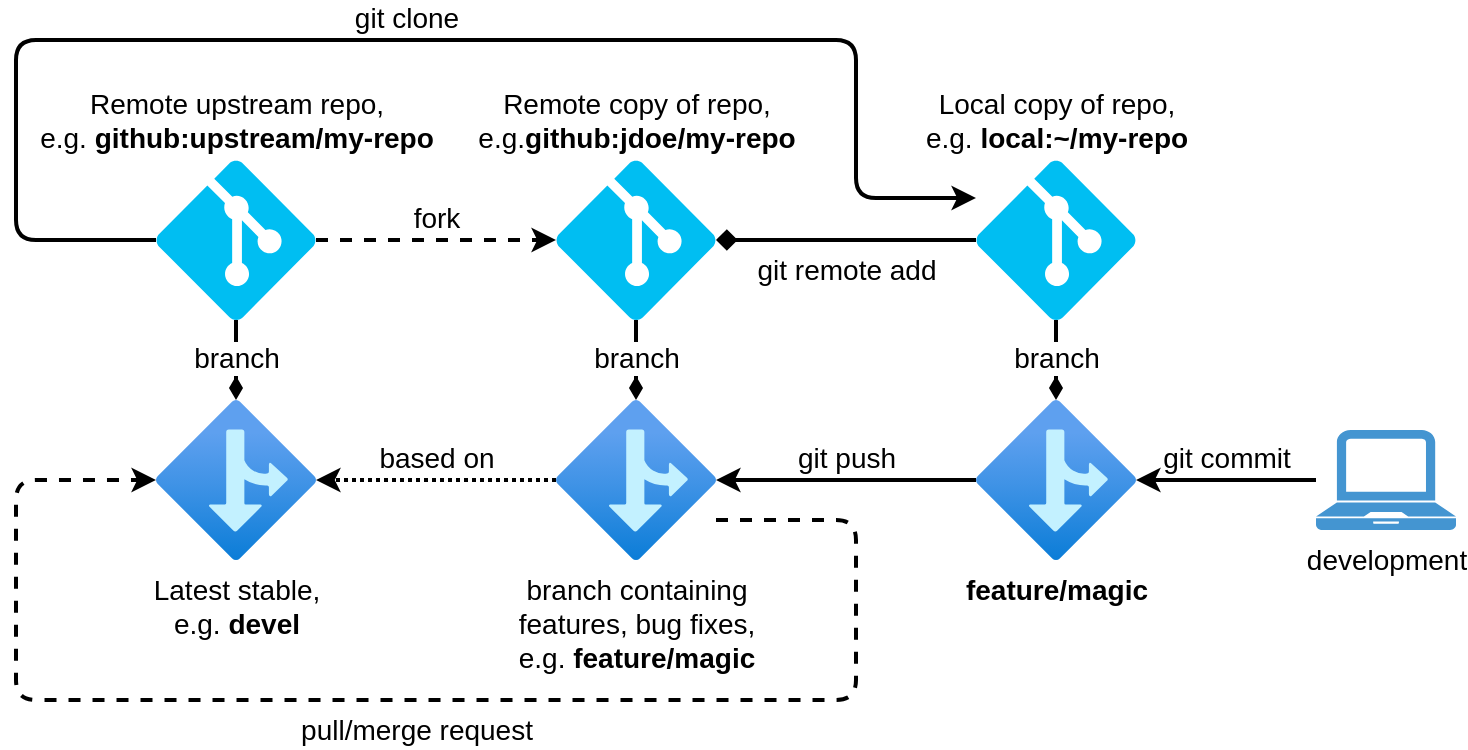 <mxfile version="21.8.2" type="device" pages="3">
  <diagram name="commit-pr-workflow" id="RIEir0YwCM2E6ZDXMTHm">
    <mxGraphModel dx="1434" dy="854" grid="1" gridSize="10" guides="1" tooltips="1" connect="1" arrows="1" fold="1" page="1" pageScale="1" pageWidth="1169" pageHeight="827" math="0" shadow="0">
      <root>
        <mxCell id="0" />
        <mxCell id="1" parent="0" />
        <mxCell id="OTzLgmM6ZMwSwqvLLWqu-3" value="fork" style="edgeStyle=orthogonalEdgeStyle;rounded=1;orthogonalLoop=1;jettySize=auto;html=1;strokeWidth=2;verticalAlign=bottom;fontSize=14;dashed=1;" edge="1" parent="1" source="OTzLgmM6ZMwSwqvLLWqu-1" target="OTzLgmM6ZMwSwqvLLWqu-2">
          <mxGeometry relative="1" as="geometry" />
        </mxCell>
        <mxCell id="OTzLgmM6ZMwSwqvLLWqu-7" value="branch" style="edgeStyle=orthogonalEdgeStyle;shape=connector;rounded=1;orthogonalLoop=1;jettySize=auto;html=1;labelBackgroundColor=default;strokeColor=default;strokeWidth=2;align=center;verticalAlign=bottom;fontFamily=Helvetica;fontSize=14;fontColor=default;endArrow=diamondThin;endFill=1;" edge="1" parent="1" source="OTzLgmM6ZMwSwqvLLWqu-1" target="OTzLgmM6ZMwSwqvLLWqu-4">
          <mxGeometry x="0.5" relative="1" as="geometry">
            <mxPoint as="offset" />
          </mxGeometry>
        </mxCell>
        <mxCell id="OTzLgmM6ZMwSwqvLLWqu-13" value="git clone" style="edgeStyle=orthogonalEdgeStyle;shape=connector;rounded=1;orthogonalLoop=1;jettySize=auto;html=1;labelBackgroundColor=default;strokeColor=default;strokeWidth=2;align=center;verticalAlign=bottom;fontFamily=Helvetica;fontSize=14;fontColor=default;endArrow=classic;" edge="1" parent="1" source="OTzLgmM6ZMwSwqvLLWqu-1" target="OTzLgmM6ZMwSwqvLLWqu-10">
          <mxGeometry relative="1" as="geometry">
            <Array as="points">
              <mxPoint x="140" y="200" />
              <mxPoint x="140" y="100" />
              <mxPoint x="560" y="100" />
              <mxPoint x="560" y="179" />
            </Array>
          </mxGeometry>
        </mxCell>
        <mxCell id="OTzLgmM6ZMwSwqvLLWqu-1" value="Remote upstream repo,&lt;br&gt;e.g. &lt;b&gt;github:upstream/my-repo&lt;/b&gt;" style="verticalLabelPosition=top;html=1;verticalAlign=bottom;align=center;strokeColor=none;fillColor=#00BEF2;shape=mxgraph.azure.git_repository;fontSize=14;labelPosition=center;" vertex="1" parent="1">
          <mxGeometry x="210" y="160" width="80" height="80" as="geometry" />
        </mxCell>
        <mxCell id="OTzLgmM6ZMwSwqvLLWqu-2" value="Remote copy&amp;nbsp;of repo,&lt;br&gt;e.g.&lt;b style=&quot;border-color: var(--border-color);&quot;&gt;github:&lt;/b&gt;&lt;b&gt;jdoe/my-repo&lt;/b&gt;" style="verticalLabelPosition=top;html=1;verticalAlign=bottom;align=center;strokeColor=none;fillColor=#00BEF2;shape=mxgraph.azure.git_repository;fontSize=14;labelPosition=center;" vertex="1" parent="1">
          <mxGeometry x="410" y="160" width="80" height="80" as="geometry" />
        </mxCell>
        <mxCell id="OTzLgmM6ZMwSwqvLLWqu-4" value="&lt;font style=&quot;font-size: 14px;&quot;&gt;Latest stable,&lt;br&gt;e.g. &lt;b&gt;devel&lt;/b&gt;&lt;br&gt;&lt;/font&gt;" style="image;aspect=fixed;html=1;points=[];align=center;fontSize=12;image=img/lib/azure2/general/Branch.svg;" vertex="1" parent="1">
          <mxGeometry x="210" y="280" width="80" height="80" as="geometry" />
        </mxCell>
        <mxCell id="OTzLgmM6ZMwSwqvLLWqu-9" value="based on" style="edgeStyle=orthogonalEdgeStyle;shape=connector;rounded=1;orthogonalLoop=1;jettySize=auto;html=1;labelBackgroundColor=default;strokeColor=default;strokeWidth=2;align=center;verticalAlign=bottom;fontFamily=Helvetica;fontSize=14;fontColor=default;endArrow=classic;dashed=1;endFill=1;startArrow=none;startFill=0;dashPattern=1 1;" edge="1" parent="1" source="OTzLgmM6ZMwSwqvLLWqu-5" target="OTzLgmM6ZMwSwqvLLWqu-4">
          <mxGeometry relative="1" as="geometry" />
        </mxCell>
        <mxCell id="OTzLgmM6ZMwSwqvLLWqu-20" value="pull/merge&amp;nbsp;request" style="edgeStyle=orthogonalEdgeStyle;shape=connector;rounded=1;orthogonalLoop=1;jettySize=auto;html=1;labelBackgroundColor=default;strokeColor=default;strokeWidth=2;align=center;verticalAlign=top;fontFamily=Helvetica;fontSize=14;fontColor=default;endArrow=classic;dashed=1;" edge="1" parent="1" source="OTzLgmM6ZMwSwqvLLWqu-5" target="OTzLgmM6ZMwSwqvLLWqu-4">
          <mxGeometry relative="1" as="geometry">
            <Array as="points">
              <mxPoint x="560" y="340" />
              <mxPoint x="560" y="430" />
              <mxPoint x="140" y="430" />
              <mxPoint x="140" y="320" />
            </Array>
          </mxGeometry>
        </mxCell>
        <mxCell id="OTzLgmM6ZMwSwqvLLWqu-5" value="&lt;span style=&quot;font-size: 14px;&quot;&gt;branch containing&lt;br&gt;features, bug fixes,&lt;br&gt;e.g. &lt;b&gt;feature/magic&lt;/b&gt;&lt;br&gt;&lt;/span&gt;" style="image;aspect=fixed;html=1;points=[];align=center;fontSize=12;image=img/lib/azure2/general/Branch.svg;" vertex="1" parent="1">
          <mxGeometry x="410" y="280" width="80" height="80" as="geometry" />
        </mxCell>
        <mxCell id="OTzLgmM6ZMwSwqvLLWqu-8" value="branch" style="edgeStyle=orthogonalEdgeStyle;shape=connector;rounded=1;orthogonalLoop=1;jettySize=auto;html=1;labelBackgroundColor=default;strokeColor=default;strokeWidth=2;align=center;verticalAlign=bottom;fontFamily=Helvetica;fontSize=14;fontColor=default;endArrow=diamondThin;endFill=1;" edge="1" parent="1" source="OTzLgmM6ZMwSwqvLLWqu-2" target="OTzLgmM6ZMwSwqvLLWqu-5">
          <mxGeometry x="0.5" relative="1" as="geometry">
            <mxPoint x="280" y="250" as="sourcePoint" />
            <mxPoint x="280" y="310" as="targetPoint" />
            <mxPoint as="offset" />
          </mxGeometry>
        </mxCell>
        <mxCell id="OTzLgmM6ZMwSwqvLLWqu-14" value="git remote add" style="edgeStyle=orthogonalEdgeStyle;shape=connector;rounded=1;orthogonalLoop=1;jettySize=auto;html=1;labelBackgroundColor=default;strokeColor=default;strokeWidth=2;align=center;verticalAlign=top;fontFamily=Helvetica;fontSize=14;fontColor=default;endArrow=diamond;endFill=1;" edge="1" parent="1" source="OTzLgmM6ZMwSwqvLLWqu-10" target="OTzLgmM6ZMwSwqvLLWqu-2">
          <mxGeometry relative="1" as="geometry" />
        </mxCell>
        <mxCell id="OTzLgmM6ZMwSwqvLLWqu-10" value="Local copy&amp;nbsp;of repo,&lt;br&gt;e.g. &lt;b&gt;local:~/my-repo&lt;/b&gt;" style="verticalLabelPosition=top;html=1;verticalAlign=bottom;align=center;strokeColor=none;fillColor=#00BEF2;shape=mxgraph.azure.git_repository;fontSize=14;labelPosition=center;" vertex="1" parent="1">
          <mxGeometry x="620" y="160" width="80" height="80" as="geometry" />
        </mxCell>
        <mxCell id="OTzLgmM6ZMwSwqvLLWqu-12" value="branch" style="edgeStyle=orthogonalEdgeStyle;shape=connector;rounded=1;orthogonalLoop=1;jettySize=auto;html=1;labelBackgroundColor=default;strokeColor=default;strokeWidth=2;align=center;verticalAlign=bottom;fontFamily=Helvetica;fontSize=14;fontColor=default;endArrow=diamondThin;endFill=1;" edge="1" parent="1" source="OTzLgmM6ZMwSwqvLLWqu-10" target="OTzLgmM6ZMwSwqvLLWqu-15">
          <mxGeometry x="0.5" relative="1" as="geometry">
            <mxPoint x="450" y="250" as="sourcePoint" />
            <mxPoint x="660" y="300" as="targetPoint" />
            <mxPoint as="offset" />
          </mxGeometry>
        </mxCell>
        <mxCell id="OTzLgmM6ZMwSwqvLLWqu-19" value="git push" style="edgeStyle=orthogonalEdgeStyle;shape=connector;rounded=1;orthogonalLoop=1;jettySize=auto;html=1;labelBackgroundColor=default;strokeColor=default;strokeWidth=2;align=center;verticalAlign=bottom;fontFamily=Helvetica;fontSize=14;fontColor=default;endArrow=classic;" edge="1" parent="1" source="OTzLgmM6ZMwSwqvLLWqu-15" target="OTzLgmM6ZMwSwqvLLWqu-5">
          <mxGeometry relative="1" as="geometry" />
        </mxCell>
        <mxCell id="OTzLgmM6ZMwSwqvLLWqu-15" value="&lt;span style=&quot;font-size: 14px;&quot;&gt;&lt;b&gt;feature/magic&lt;/b&gt;&lt;br&gt;&lt;/span&gt;" style="image;aspect=fixed;html=1;points=[];align=center;fontSize=12;image=img/lib/azure2/general/Branch.svg;" vertex="1" parent="1">
          <mxGeometry x="620" y="280" width="80" height="80" as="geometry" />
        </mxCell>
        <mxCell id="OTzLgmM6ZMwSwqvLLWqu-18" value="git commit" style="edgeStyle=orthogonalEdgeStyle;shape=connector;rounded=1;orthogonalLoop=1;jettySize=auto;html=1;labelBackgroundColor=default;strokeColor=default;strokeWidth=2;align=center;verticalAlign=bottom;fontFamily=Helvetica;fontSize=14;fontColor=default;endArrow=classic;" edge="1" parent="1" source="OTzLgmM6ZMwSwqvLLWqu-16" target="OTzLgmM6ZMwSwqvLLWqu-15">
          <mxGeometry relative="1" as="geometry" />
        </mxCell>
        <mxCell id="OTzLgmM6ZMwSwqvLLWqu-16" value="development" style="pointerEvents=1;shadow=0;dashed=0;html=1;strokeColor=none;fillColor=#4495D1;labelPosition=center;verticalLabelPosition=bottom;verticalAlign=top;align=center;outlineConnect=0;shape=mxgraph.veeam.laptop;fontFamily=Helvetica;fontSize=14;fontColor=default;" vertex="1" parent="1">
          <mxGeometry x="790" y="295" width="70" height="50" as="geometry" />
        </mxCell>
      </root>
    </mxGraphModel>
  </diagram>
  <diagram id="5y6E1uFZ4GyezLJxUJSu" name="resolve-merge-conflicts">
    <mxGraphModel dx="1434" dy="854" grid="1" gridSize="10" guides="1" tooltips="1" connect="1" arrows="1" fold="1" page="1" pageScale="1" pageWidth="1169" pageHeight="827" math="0" shadow="0">
      <root>
        <mxCell id="0" />
        <mxCell id="1" parent="0" />
        <mxCell id="O7pPYuAVBgybFvVrZx3b-2" value="branch" style="edgeStyle=orthogonalEdgeStyle;shape=connector;rounded=1;orthogonalLoop=1;jettySize=auto;html=1;labelBackgroundColor=default;strokeColor=default;strokeWidth=2;align=center;verticalAlign=bottom;fontFamily=Helvetica;fontSize=14;fontColor=default;endArrow=diamondThin;endFill=1;" edge="1" parent="1" source="O7pPYuAVBgybFvVrZx3b-4" target="O7pPYuAVBgybFvVrZx3b-6">
          <mxGeometry x="0.5" relative="1" as="geometry">
            <mxPoint as="offset" />
          </mxGeometry>
        </mxCell>
        <mxCell id="O7pPYuAVBgybFvVrZx3b-4" value="&lt;b&gt;github:upstream/my-repo&lt;/b&gt;" style="verticalLabelPosition=top;html=1;verticalAlign=bottom;align=center;strokeColor=none;fillColor=#00BEF2;shape=mxgraph.azure.git_repository;fontSize=14;labelPosition=center;" vertex="1" parent="1">
          <mxGeometry x="340" y="160" width="80" height="80" as="geometry" />
        </mxCell>
        <mxCell id="O7pPYuAVBgybFvVrZx3b-5" value="&lt;b style=&quot;border-color: var(--border-color);&quot;&gt;github:&lt;/b&gt;&lt;b&gt;jdoe/my-repo&lt;/b&gt;" style="verticalLabelPosition=top;html=1;verticalAlign=bottom;align=center;strokeColor=none;fillColor=#00BEF2;shape=mxgraph.azure.git_repository;fontSize=14;labelPosition=center;" vertex="1" parent="1">
          <mxGeometry x="520" y="160" width="80" height="80" as="geometry" />
        </mxCell>
        <mxCell id="O7pPYuAVBgybFvVrZx3b-6" value="&lt;font style=&quot;font-size: 14px;&quot;&gt;&lt;b&gt;devel&lt;/b&gt;&lt;br&gt;&lt;/font&gt;" style="image;aspect=fixed;html=1;points=[];align=center;fontSize=12;image=img/lib/azure2/general/Branch.svg;" vertex="1" parent="1">
          <mxGeometry x="340" y="280" width="80" height="80" as="geometry" />
        </mxCell>
        <mxCell id="O7pPYuAVBgybFvVrZx3b-8" value="PR rejected" style="edgeStyle=orthogonalEdgeStyle;shape=connector;rounded=1;orthogonalLoop=1;jettySize=auto;html=1;labelBackgroundColor=default;strokeColor=#FF0000;strokeWidth=2;align=center;verticalAlign=bottom;fontFamily=Helvetica;fontSize=14;fontColor=#FF0000;endArrow=cross;dashed=1;endFill=0;" edge="1" parent="1" source="O7pPYuAVBgybFvVrZx3b-9" target="O7pPYuAVBgybFvVrZx3b-6">
          <mxGeometry relative="1" as="geometry" />
        </mxCell>
        <mxCell id="O7pPYuAVBgybFvVrZx3b-9" value="&lt;span style=&quot;font-size: 14px;&quot;&gt;&lt;b&gt;feature/magic&lt;/b&gt;&lt;br&gt;&lt;/span&gt;" style="image;aspect=fixed;html=1;points=[];align=center;fontSize=12;image=img/lib/azure2/general/Branch.svg;" vertex="1" parent="1">
          <mxGeometry x="520" y="280" width="80" height="80" as="geometry" />
        </mxCell>
        <mxCell id="O7pPYuAVBgybFvVrZx3b-10" value="branch" style="edgeStyle=orthogonalEdgeStyle;shape=connector;rounded=1;orthogonalLoop=1;jettySize=auto;html=1;labelBackgroundColor=default;strokeColor=default;strokeWidth=2;align=center;verticalAlign=bottom;fontFamily=Helvetica;fontSize=14;fontColor=default;endArrow=diamondThin;endFill=1;" edge="1" parent="1" source="O7pPYuAVBgybFvVrZx3b-5" target="O7pPYuAVBgybFvVrZx3b-9">
          <mxGeometry x="0.5" relative="1" as="geometry">
            <mxPoint x="390" y="250" as="sourcePoint" />
            <mxPoint x="390" y="310" as="targetPoint" />
            <mxPoint as="offset" />
          </mxGeometry>
        </mxCell>
        <mxCell id="O7pPYuAVBgybFvVrZx3b-12" value="&lt;b&gt;local:~/my-repo&lt;/b&gt;" style="verticalLabelPosition=top;html=1;verticalAlign=bottom;align=center;strokeColor=none;fillColor=#00BEF2;shape=mxgraph.azure.git_repository;fontSize=14;labelPosition=center;" vertex="1" parent="1">
          <mxGeometry x="700" y="160" width="80" height="80" as="geometry" />
        </mxCell>
        <mxCell id="O7pPYuAVBgybFvVrZx3b-13" value="branch" style="edgeStyle=orthogonalEdgeStyle;shape=connector;rounded=1;orthogonalLoop=1;jettySize=auto;html=1;labelBackgroundColor=default;strokeColor=default;strokeWidth=2;align=center;verticalAlign=bottom;fontFamily=Helvetica;fontSize=14;fontColor=default;endArrow=diamondThin;endFill=1;" edge="1" parent="1" source="O7pPYuAVBgybFvVrZx3b-12" target="O7pPYuAVBgybFvVrZx3b-15">
          <mxGeometry x="0.5" relative="1" as="geometry">
            <mxPoint x="530" y="250" as="sourcePoint" />
            <mxPoint x="740" y="300" as="targetPoint" />
            <mxPoint as="offset" />
          </mxGeometry>
        </mxCell>
        <mxCell id="O7pPYuAVBgybFvVrZx3b-14" value="git push" style="edgeStyle=orthogonalEdgeStyle;shape=connector;rounded=1;orthogonalLoop=1;jettySize=auto;html=1;labelBackgroundColor=default;strokeColor=default;strokeWidth=2;align=center;verticalAlign=bottom;fontFamily=Helvetica;fontSize=14;fontColor=default;endArrow=classic;" edge="1" parent="1" source="O7pPYuAVBgybFvVrZx3b-15" target="O7pPYuAVBgybFvVrZx3b-9">
          <mxGeometry relative="1" as="geometry" />
        </mxCell>
        <mxCell id="O7pPYuAVBgybFvVrZx3b-24" value="git merge&lt;br&gt;upstream/devel" style="edgeStyle=orthogonalEdgeStyle;shape=connector;rounded=1;orthogonalLoop=1;jettySize=auto;html=1;labelBackgroundColor=default;strokeColor=default;strokeWidth=2;align=center;verticalAlign=bottom;fontFamily=Helvetica;fontSize=14;fontColor=default;endArrow=classic;" edge="1" parent="1" source="O7pPYuAVBgybFvVrZx3b-15" target="O7pPYuAVBgybFvVrZx3b-17">
          <mxGeometry x="0.26" relative="1" as="geometry">
            <Array as="points">
              <mxPoint x="660" y="340" />
              <mxPoint x="660" y="460" />
            </Array>
            <mxPoint as="offset" />
          </mxGeometry>
        </mxCell>
        <mxCell id="O7pPYuAVBgybFvVrZx3b-15" value="&lt;span style=&quot;font-size: 14px;&quot;&gt;&lt;b&gt;feature/magic&lt;/b&gt;&lt;br&gt;&lt;/span&gt;" style="image;aspect=fixed;html=1;points=[];align=center;fontSize=12;image=img/lib/azure2/general/Branch.svg;" vertex="1" parent="1">
          <mxGeometry x="700" y="280" width="80" height="80" as="geometry" />
        </mxCell>
        <mxCell id="O7pPYuAVBgybFvVrZx3b-16" value="git commit" style="edgeStyle=orthogonalEdgeStyle;shape=connector;rounded=1;orthogonalLoop=1;jettySize=auto;html=1;labelBackgroundColor=default;strokeColor=default;strokeWidth=2;align=center;verticalAlign=bottom;fontFamily=Helvetica;fontSize=14;fontColor=default;endArrow=classic;" edge="1" parent="1" source="O7pPYuAVBgybFvVrZx3b-17" target="O7pPYuAVBgybFvVrZx3b-15">
          <mxGeometry x="-0.196" relative="1" as="geometry">
            <Array as="points">
              <mxPoint x="820" y="465" />
              <mxPoint x="820" y="320" />
            </Array>
            <mxPoint as="offset" />
          </mxGeometry>
        </mxCell>
        <mxCell id="O7pPYuAVBgybFvVrZx3b-25" value="compares to" style="edgeStyle=orthogonalEdgeStyle;shape=connector;rounded=1;orthogonalLoop=1;jettySize=auto;html=1;labelBackgroundColor=default;strokeColor=default;strokeWidth=2;align=center;verticalAlign=bottom;fontFamily=Helvetica;fontSize=14;fontColor=default;endArrow=classic;dashed=1;dashPattern=1 1;" edge="1" parent="1" source="O7pPYuAVBgybFvVrZx3b-17" target="O7pPYuAVBgybFvVrZx3b-6">
          <mxGeometry x="-0.114" relative="1" as="geometry">
            <Array as="points">
              <mxPoint x="460" y="480" />
              <mxPoint x="460" y="340" />
            </Array>
            <mxPoint as="offset" />
          </mxGeometry>
        </mxCell>
        <mxCell id="O7pPYuAVBgybFvVrZx3b-17" value="resolve conflicts" style="pointerEvents=1;shadow=0;dashed=0;html=1;strokeColor=none;fillColor=#4495D1;labelPosition=center;verticalLabelPosition=bottom;verticalAlign=top;align=center;outlineConnect=0;shape=mxgraph.veeam.laptop;fontFamily=Helvetica;fontSize=14;fontColor=default;" vertex="1" parent="1">
          <mxGeometry x="710" y="440" width="70" height="50" as="geometry" />
        </mxCell>
        <mxCell id="O7pPYuAVBgybFvVrZx3b-18" value="&lt;b style=&quot;border-color: var(--border-color);&quot;&gt;github:&lt;/b&gt;&lt;b&gt;dvader/my-repo&lt;/b&gt;" style="verticalLabelPosition=top;html=1;verticalAlign=bottom;align=center;strokeColor=none;fillColor=#00BEF2;shape=mxgraph.azure.git_repository;fontSize=14;labelPosition=center;" vertex="1" parent="1">
          <mxGeometry x="160" y="160" width="80" height="80" as="geometry" />
        </mxCell>
        <mxCell id="O7pPYuAVBgybFvVrZx3b-19" value="&lt;span style=&quot;font-size: 14px;&quot;&gt;&lt;b&gt;fix/empire&lt;/b&gt;&lt;br&gt;&lt;/span&gt;" style="image;aspect=fixed;html=1;points=[];align=center;fontSize=12;image=img/lib/azure2/general/Branch.svg;" vertex="1" parent="1">
          <mxGeometry x="160" y="280" width="80" height="80" as="geometry" />
        </mxCell>
        <mxCell id="O7pPYuAVBgybFvVrZx3b-20" value="branch" style="edgeStyle=orthogonalEdgeStyle;shape=connector;rounded=1;orthogonalLoop=1;jettySize=auto;html=1;labelBackgroundColor=default;strokeColor=default;strokeWidth=2;align=center;verticalAlign=bottom;fontFamily=Helvetica;fontSize=14;fontColor=default;endArrow=diamondThin;endFill=1;" edge="1" parent="1" source="O7pPYuAVBgybFvVrZx3b-18" target="O7pPYuAVBgybFvVrZx3b-19">
          <mxGeometry x="0.5" relative="1" as="geometry">
            <mxPoint x="30" y="250" as="sourcePoint" />
            <mxPoint x="30" y="310" as="targetPoint" />
            <mxPoint as="offset" />
          </mxGeometry>
        </mxCell>
        <mxCell id="O7pPYuAVBgybFvVrZx3b-21" value="PR merged" style="edgeStyle=orthogonalEdgeStyle;shape=connector;rounded=1;orthogonalLoop=1;jettySize=auto;html=1;labelBackgroundColor=default;strokeColor=default;strokeWidth=2;align=center;verticalAlign=bottom;fontFamily=Helvetica;fontSize=14;fontColor=default;endArrow=classic;dashed=1;" edge="1" parent="1" source="O7pPYuAVBgybFvVrZx3b-19" target="O7pPYuAVBgybFvVrZx3b-6">
          <mxGeometry relative="1" as="geometry">
            <mxPoint x="554" y="346" as="sourcePoint" />
            <mxPoint x="426" y="346" as="targetPoint" />
          </mxGeometry>
        </mxCell>
      </root>
    </mxGraphModel>
  </diagram>
  <diagram id="hJpQ2LGO7IEmaJTJ6q8l" name="tools">
    <mxGraphModel dx="1434" dy="854" grid="1" gridSize="10" guides="1" tooltips="1" connect="1" arrows="1" fold="1" page="1" pageScale="1" pageWidth="1169" pageHeight="827" math="0" shadow="0">
      <root>
        <mxCell id="0" />
        <mxCell id="1" parent="0" />
        <mxCell id="YTrLdcd_DZCXArlXSMA_-1" value="fork" style="edgeStyle=orthogonalEdgeStyle;rounded=1;orthogonalLoop=1;jettySize=auto;html=1;strokeWidth=2;verticalAlign=bottom;fontSize=14;dashed=1;" edge="1" parent="1" source="YTrLdcd_DZCXArlXSMA_-4" target="YTrLdcd_DZCXArlXSMA_-5">
          <mxGeometry relative="1" as="geometry" />
        </mxCell>
        <mxCell id="YTrLdcd_DZCXArlXSMA_-2" value="branch" style="edgeStyle=orthogonalEdgeStyle;shape=connector;rounded=1;orthogonalLoop=1;jettySize=auto;html=1;labelBackgroundColor=default;strokeColor=default;strokeWidth=2;align=center;verticalAlign=bottom;fontFamily=Helvetica;fontSize=14;fontColor=default;endArrow=diamondThin;endFill=1;" edge="1" parent="1" source="YTrLdcd_DZCXArlXSMA_-4" target="YTrLdcd_DZCXArlXSMA_-6">
          <mxGeometry x="0.5" relative="1" as="geometry">
            <mxPoint as="offset" />
          </mxGeometry>
        </mxCell>
        <mxCell id="YTrLdcd_DZCXArlXSMA_-4" value="&lt;b&gt;github:upstream/my-repo&lt;/b&gt;" style="verticalLabelPosition=top;html=1;verticalAlign=bottom;align=center;strokeColor=none;fillColor=#00BEF2;shape=mxgraph.azure.git_repository;fontSize=14;labelPosition=center;" vertex="1" parent="1">
          <mxGeometry x="210" y="160" width="80" height="80" as="geometry" />
        </mxCell>
        <mxCell id="YTrLdcd_DZCXArlXSMA_-5" value="&lt;b style=&quot;border-color: var(--border-color);&quot;&gt;github:&lt;/b&gt;&lt;b&gt;jdoe/my-repo&lt;/b&gt;" style="verticalLabelPosition=top;html=1;verticalAlign=bottom;align=center;strokeColor=none;fillColor=#00BEF2;shape=mxgraph.azure.git_repository;fontSize=14;labelPosition=center;" vertex="1" parent="1">
          <mxGeometry x="410" y="160" width="80" height="80" as="geometry" />
        </mxCell>
        <mxCell id="YTrLdcd_DZCXArlXSMA_-6" value="&lt;font style=&quot;font-size: 14px;&quot;&gt;&lt;b&gt;devel&lt;/b&gt;&lt;br&gt;&lt;/font&gt;" style="image;aspect=fixed;html=1;points=[];align=center;fontSize=12;image=img/lib/azure2/general/Branch.svg;" vertex="1" parent="1">
          <mxGeometry x="210" y="280" width="80" height="80" as="geometry" />
        </mxCell>
        <mxCell id="YTrLdcd_DZCXArlXSMA_-8" value="PR" style="edgeStyle=orthogonalEdgeStyle;shape=connector;rounded=1;orthogonalLoop=1;jettySize=auto;html=1;labelBackgroundColor=default;strokeColor=default;strokeWidth=2;align=center;verticalAlign=bottom;fontFamily=Helvetica;fontSize=14;fontColor=default;endArrow=classic;dashed=1;" edge="1" parent="1" source="YTrLdcd_DZCXArlXSMA_-9" target="YTrLdcd_DZCXArlXSMA_-6">
          <mxGeometry relative="1" as="geometry" />
        </mxCell>
        <mxCell id="YTrLdcd_DZCXArlXSMA_-9" value="&lt;span style=&quot;font-size: 14px;&quot;&gt;&lt;b&gt;feature/magic&lt;/b&gt;&lt;br&gt;&lt;/span&gt;" style="image;aspect=fixed;html=1;points=[];align=center;fontSize=12;image=img/lib/azure2/general/Branch.svg;" vertex="1" parent="1">
          <mxGeometry x="410" y="280" width="80" height="80" as="geometry" />
        </mxCell>
        <mxCell id="YTrLdcd_DZCXArlXSMA_-10" value="branch" style="edgeStyle=orthogonalEdgeStyle;shape=connector;rounded=1;orthogonalLoop=1;jettySize=auto;html=1;labelBackgroundColor=default;strokeColor=default;strokeWidth=2;align=center;verticalAlign=bottom;fontFamily=Helvetica;fontSize=14;fontColor=default;endArrow=diamondThin;endFill=1;" edge="1" parent="1" source="YTrLdcd_DZCXArlXSMA_-5" target="YTrLdcd_DZCXArlXSMA_-9">
          <mxGeometry x="0.5" relative="1" as="geometry">
            <mxPoint x="280" y="250" as="sourcePoint" />
            <mxPoint x="280" y="310" as="targetPoint" />
            <mxPoint as="offset" />
          </mxGeometry>
        </mxCell>
        <mxCell id="YTrLdcd_DZCXArlXSMA_-12" value="&lt;b&gt;local:~/my-repo&lt;/b&gt;" style="verticalLabelPosition=top;html=1;verticalAlign=bottom;align=center;strokeColor=none;fillColor=#00BEF2;shape=mxgraph.azure.git_repository;fontSize=14;labelPosition=center;" vertex="1" parent="1">
          <mxGeometry x="610" y="160" width="80" height="80" as="geometry" />
        </mxCell>
        <mxCell id="YTrLdcd_DZCXArlXSMA_-13" value="branch" style="edgeStyle=orthogonalEdgeStyle;shape=connector;rounded=1;orthogonalLoop=1;jettySize=auto;html=1;labelBackgroundColor=default;strokeColor=default;strokeWidth=2;align=center;verticalAlign=bottom;fontFamily=Helvetica;fontSize=14;fontColor=default;endArrow=diamondThin;endFill=1;" edge="1" parent="1" source="YTrLdcd_DZCXArlXSMA_-12" target="YTrLdcd_DZCXArlXSMA_-15">
          <mxGeometry x="0.5" relative="1" as="geometry">
            <mxPoint x="440" y="250" as="sourcePoint" />
            <mxPoint x="650" y="300" as="targetPoint" />
            <mxPoint as="offset" />
          </mxGeometry>
        </mxCell>
        <mxCell id="YTrLdcd_DZCXArlXSMA_-14" value="git push" style="edgeStyle=orthogonalEdgeStyle;shape=connector;rounded=1;orthogonalLoop=1;jettySize=auto;html=1;labelBackgroundColor=default;strokeColor=default;strokeWidth=2;align=center;verticalAlign=bottom;fontFamily=Helvetica;fontSize=14;fontColor=default;endArrow=classic;" edge="1" parent="1" source="YTrLdcd_DZCXArlXSMA_-15" target="YTrLdcd_DZCXArlXSMA_-9">
          <mxGeometry relative="1" as="geometry" />
        </mxCell>
        <mxCell id="YTrLdcd_DZCXArlXSMA_-15" value="&lt;span style=&quot;font-size: 14px;&quot;&gt;&lt;b&gt;feature/magic&lt;/b&gt;&lt;br&gt;&lt;/span&gt;" style="image;aspect=fixed;html=1;points=[];align=center;fontSize=12;image=img/lib/azure2/general/Branch.svg;" vertex="1" parent="1">
          <mxGeometry x="610" y="280" width="80" height="80" as="geometry" />
        </mxCell>
        <mxCell id="YTrLdcd_DZCXArlXSMA_-16" value="git commit" style="edgeStyle=orthogonalEdgeStyle;shape=connector;rounded=1;orthogonalLoop=1;jettySize=auto;html=1;labelBackgroundColor=default;strokeColor=default;strokeWidth=2;align=center;verticalAlign=bottom;fontFamily=Helvetica;fontSize=14;fontColor=default;endArrow=classic;" edge="1" parent="1" source="YTrLdcd_DZCXArlXSMA_-17" target="YTrLdcd_DZCXArlXSMA_-15">
          <mxGeometry relative="1" as="geometry" />
        </mxCell>
        <mxCell id="YTrLdcd_DZCXArlXSMA_-17" value="development" style="pointerEvents=1;shadow=0;dashed=0;html=1;strokeColor=none;fillColor=#4495D1;labelPosition=center;verticalLabelPosition=bottom;verticalAlign=top;align=center;outlineConnect=0;shape=mxgraph.veeam.laptop;fontFamily=Helvetica;fontSize=14;fontColor=default;" vertex="1" parent="1">
          <mxGeometry x="780" y="295" width="70" height="50" as="geometry" />
        </mxCell>
        <mxCell id="B3iyboj7KR7BWYuc4lUW-2" style="edgeStyle=orthogonalEdgeStyle;shape=connector;orthogonalLoop=1;jettySize=auto;html=1;labelBackgroundColor=default;strokeColor=#7487B3;strokeWidth=2;align=center;verticalAlign=bottom;fontFamily=Helvetica;fontSize=14;fontColor=default;endArrow=classic;curved=1;dashed=1;dashPattern=1 1;" edge="1" parent="1" source="B3iyboj7KR7BWYuc4lUW-1" target="2gMLM6Ryvry-dgWh40Fb-8">
          <mxGeometry relative="1" as="geometry">
            <mxPoint x="720" y="330" as="targetPoint" />
          </mxGeometry>
        </mxCell>
        <mxCell id="2gMLM6Ryvry-dgWh40Fb-33" value="uses" style="edgeStyle=orthogonalEdgeStyle;shape=connector;rounded=1;orthogonalLoop=1;jettySize=auto;html=1;labelBackgroundColor=default;strokeColor=#685073;strokeWidth=2;align=center;verticalAlign=bottom;fontFamily=Helvetica;fontSize=14;fontColor=#685073;endArrow=classic;dashed=1;dashPattern=1 1;" edge="1" parent="1" source="B3iyboj7KR7BWYuc4lUW-1" target="2gMLM6Ryvry-dgWh40Fb-27">
          <mxGeometry relative="1" as="geometry" />
        </mxCell>
        <mxCell id="B3iyboj7KR7BWYuc4lUW-1" value="pre-commit" style="shape=image;verticalLabelPosition=bottom;labelBackgroundColor=default;verticalAlign=top;aspect=fixed;imageAspect=0;image=https://pre-commit.com/logo.svg;" vertex="1" parent="1">
          <mxGeometry x="705" y="390" width="60" height="60" as="geometry" />
        </mxCell>
        <mxCell id="2gMLM6Ryvry-dgWh40Fb-2" value="Static analysis tools" style="swimlane;startSize=0;fontFamily=Helvetica;fontSize=14;fontColor=default;collapsible=0;dashed=1;strokeWidth=2;labelPosition=center;verticalLabelPosition=middle;align=center;verticalAlign=top;" vertex="1" parent="1">
          <mxGeometry x="400" y="440" width="180" height="120" as="geometry" />
        </mxCell>
        <mxCell id="2gMLM6Ryvry-dgWh40Fb-1" value="Codacy" style="shape=image;verticalLabelPosition=bottom;labelBackgroundColor=default;verticalAlign=top;aspect=fixed;imageAspect=0;image=https://gdm-catalog-fmapi-prod.imgix.net/ProductLogo/d481788d-6493-40d4-949f-b574ad46ea8d.png;" vertex="1" parent="2gMLM6Ryvry-dgWh40Fb-2">
          <mxGeometry x="20" y="30" width="60" height="60" as="geometry" />
        </mxCell>
        <mxCell id="2gMLM6Ryvry-dgWh40Fb-17" value="Sonarcloud" style="shape=image;verticalLabelPosition=bottom;labelBackgroundColor=default;verticalAlign=top;aspect=fixed;imageAspect=0;image=https://cdn.worldvectorlogo.com/logos/sonarcloud-1.svg;" vertex="1" parent="2gMLM6Ryvry-dgWh40Fb-2">
          <mxGeometry x="100" y="31.53" width="60" height="56.95" as="geometry" />
        </mxCell>
        <mxCell id="2gMLM6Ryvry-dgWh40Fb-35" style="edgeStyle=orthogonalEdgeStyle;shape=connector;rounded=1;orthogonalLoop=1;jettySize=auto;html=1;dashed=1;dashPattern=1 1;labelBackgroundColor=default;strokeColor=#685073;strokeWidth=2;align=center;verticalAlign=bottom;fontFamily=Helvetica;fontSize=14;fontColor=#685073;endArrow=classic;" edge="1" parent="1" source="2gMLM6Ryvry-dgWh40Fb-4" target="2gMLM6Ryvry-dgWh40Fb-27">
          <mxGeometry relative="1" as="geometry">
            <Array as="points">
              <mxPoint x="270" y="610" />
              <mxPoint x="800" y="610" />
              <mxPoint x="800" y="470" />
            </Array>
          </mxGeometry>
        </mxCell>
        <mxCell id="2gMLM6Ryvry-dgWh40Fb-37" style="edgeStyle=orthogonalEdgeStyle;shape=connector;rounded=1;orthogonalLoop=1;jettySize=auto;html=1;dashed=1;dashPattern=1 1;labelBackgroundColor=default;strokeColor=#685073;strokeWidth=2;align=center;verticalAlign=bottom;fontFamily=Helvetica;fontSize=14;fontColor=#685073;endArrow=classic;" edge="1" parent="1" source="2gMLM6Ryvry-dgWh40Fb-4" target="2gMLM6Ryvry-dgWh40Fb-31">
          <mxGeometry relative="1" as="geometry">
            <Array as="points">
              <mxPoint x="270" y="610" />
              <mxPoint x="800" y="610" />
              <mxPoint x="800" y="570" />
            </Array>
          </mxGeometry>
        </mxCell>
        <mxCell id="2gMLM6Ryvry-dgWh40Fb-4" value="CI/CD tools" style="swimlane;startSize=0;fontFamily=Helvetica;fontSize=14;fontColor=default;collapsible=0;dashed=1;strokeWidth=2;labelPosition=center;verticalLabelPosition=middle;align=center;verticalAlign=top;" vertex="1" parent="1">
          <mxGeometry x="180" y="440" width="180" height="120" as="geometry" />
        </mxCell>
        <mxCell id="2gMLM6Ryvry-dgWh40Fb-18" value="Jenkins" style="shape=image;verticalLabelPosition=bottom;labelBackgroundColor=default;verticalAlign=top;imageAspect=0;image=https://upload.wikimedia.org/wikipedia/commons/thumb/e/e9/Jenkins_logo.svg/1483px-Jenkins_logo.svg.png;aspect=fixed;" vertex="1" parent="2gMLM6Ryvry-dgWh40Fb-4">
          <mxGeometry x="20" y="28.48" width="43.45" height="60" as="geometry" />
        </mxCell>
        <mxCell id="2gMLM6Ryvry-dgWh40Fb-21" value="" style="shape=image;verticalLabelPosition=bottom;labelBackgroundColor=default;verticalAlign=top;aspect=fixed;imageAspect=0;image=https://cdn.freebiesupply.com/logos/thumbs/2x/travis-ci-logo.png;clipPath=inset(0% 15.33% 0% 19%);" vertex="1" parent="2gMLM6Ryvry-dgWh40Fb-4">
          <mxGeometry x="90" y="28.48" width="70.05" height="80" as="geometry" />
        </mxCell>
        <mxCell id="2gMLM6Ryvry-dgWh40Fb-8" value="" style="rounded=0;whiteSpace=wrap;html=1;fontFamily=Helvetica;fontSize=14;fontColor=default;fillColor=none;strokeColor=none;" vertex="1" parent="1">
          <mxGeometry x="720" y="320" width="30" height="20" as="geometry" />
        </mxCell>
        <mxCell id="2gMLM6Ryvry-dgWh40Fb-9" value="" style="rounded=0;whiteSpace=wrap;html=1;fontFamily=Helvetica;fontSize=14;fontColor=default;fillColor=none;strokeColor=none;" vertex="1" parent="1">
          <mxGeometry x="540" y="320" width="30" height="20" as="geometry" />
        </mxCell>
        <mxCell id="2gMLM6Ryvry-dgWh40Fb-10" value="" style="rounded=0;whiteSpace=wrap;html=1;fontFamily=Helvetica;fontSize=14;fontColor=default;fillColor=none;strokeColor=none;" vertex="1" parent="1">
          <mxGeometry x="340" y="320" width="30" height="20" as="geometry" />
        </mxCell>
        <mxCell id="2gMLM6Ryvry-dgWh40Fb-11" style="edgeStyle=orthogonalEdgeStyle;shape=connector;orthogonalLoop=1;jettySize=auto;html=1;labelBackgroundColor=default;strokeColor=#7487B3;strokeWidth=2;align=center;verticalAlign=bottom;fontFamily=Helvetica;fontSize=14;fontColor=default;endArrow=classic;curved=1;dashed=1;dashPattern=1 1;" edge="1" parent="1" source="2gMLM6Ryvry-dgWh40Fb-2" target="2gMLM6Ryvry-dgWh40Fb-9">
          <mxGeometry relative="1" as="geometry">
            <mxPoint x="745" y="350" as="targetPoint" />
            <mxPoint x="760" y="410" as="sourcePoint" />
            <Array as="points">
              <mxPoint x="500" y="410" />
              <mxPoint x="540" y="410" />
            </Array>
          </mxGeometry>
        </mxCell>
        <mxCell id="2gMLM6Ryvry-dgWh40Fb-12" style="edgeStyle=orthogonalEdgeStyle;shape=connector;orthogonalLoop=1;jettySize=auto;html=1;labelBackgroundColor=default;strokeColor=#7487B3;strokeWidth=2;align=center;verticalAlign=bottom;fontFamily=Helvetica;fontSize=14;fontColor=default;endArrow=classic;curved=1;dashed=1;dashPattern=1 1;noJump=0;shadow=0;" edge="1" parent="1" source="2gMLM6Ryvry-dgWh40Fb-2" target="2gMLM6Ryvry-dgWh40Fb-10">
          <mxGeometry relative="1" as="geometry">
            <mxPoint x="565" y="350" as="targetPoint" />
            <mxPoint x="540" y="450" as="sourcePoint" />
            <Array as="points">
              <mxPoint x="500" y="410" />
              <mxPoint x="360" y="410" />
            </Array>
          </mxGeometry>
        </mxCell>
        <mxCell id="2gMLM6Ryvry-dgWh40Fb-14" style="edgeStyle=orthogonalEdgeStyle;shape=connector;orthogonalLoop=1;jettySize=auto;html=1;labelBackgroundColor=default;strokeColor=#7487B3;strokeWidth=2;align=center;verticalAlign=bottom;fontFamily=Helvetica;fontSize=14;fontColor=default;endArrow=classic;curved=1;dashed=1;dashPattern=1 1;" edge="1" parent="1" source="2gMLM6Ryvry-dgWh40Fb-4" target="2gMLM6Ryvry-dgWh40Fb-10">
          <mxGeometry relative="1" as="geometry">
            <mxPoint x="380" y="360" as="targetPoint" />
            <mxPoint x="440" y="490" as="sourcePoint" />
            <Array as="points">
              <mxPoint x="260" y="395" />
              <mxPoint x="340" y="395" />
            </Array>
          </mxGeometry>
        </mxCell>
        <mxCell id="2gMLM6Ryvry-dgWh40Fb-15" style="edgeStyle=orthogonalEdgeStyle;shape=connector;orthogonalLoop=1;jettySize=auto;html=1;labelBackgroundColor=default;strokeColor=#7487B3;strokeWidth=2;align=center;verticalAlign=bottom;fontFamily=Helvetica;fontSize=14;fontColor=default;endArrow=classic;curved=1;dashed=1;dashPattern=1 1;" edge="1" parent="1" source="2gMLM6Ryvry-dgWh40Fb-4" target="2gMLM6Ryvry-dgWh40Fb-9">
          <mxGeometry relative="1" as="geometry">
            <mxPoint x="565" y="350" as="targetPoint" />
            <mxPoint x="565" y="450" as="sourcePoint" />
            <Array as="points">
              <mxPoint x="290" y="590" />
              <mxPoint x="620" y="590" />
              <mxPoint x="620" y="410" />
              <mxPoint x="555" y="410" />
            </Array>
          </mxGeometry>
        </mxCell>
        <mxCell id="2gMLM6Ryvry-dgWh40Fb-27" value="Linters" style="swimlane;startSize=0;fontFamily=Helvetica;fontSize=14;fontColor=default;collapsible=0;dashed=1;strokeWidth=2;labelPosition=center;verticalLabelPosition=middle;align=center;verticalAlign=top;" vertex="1" parent="1">
          <mxGeometry x="840" y="400" width="190" height="100" as="geometry" />
        </mxCell>
        <mxCell id="2gMLM6Ryvry-dgWh40Fb-30" value="- Python: pylint, flake8&lt;br&gt;- C++: cpplint&lt;br&gt;- ..." style="text;html=1;strokeColor=none;fillColor=none;align=left;verticalAlign=top;whiteSpace=wrap;rounded=0;fontSize=14;fontFamily=Helvetica;fontColor=default;" vertex="1" parent="2gMLM6Ryvry-dgWh40Fb-27">
          <mxGeometry x="10" y="30" width="170" height="60" as="geometry" />
        </mxCell>
        <mxCell id="2gMLM6Ryvry-dgWh40Fb-31" value="Test frameworks" style="swimlane;startSize=0;fontFamily=Helvetica;fontSize=14;fontColor=default;collapsible=0;dashed=1;strokeWidth=2;labelPosition=center;verticalLabelPosition=middle;align=center;verticalAlign=top;" vertex="1" parent="1">
          <mxGeometry x="840" y="520" width="190" height="100" as="geometry" />
        </mxCell>
        <mxCell id="2gMLM6Ryvry-dgWh40Fb-32" value="- Python: behave, pytest&lt;br&gt;- C++: Catch, Google Test&lt;br&gt;- ..." style="text;html=1;strokeColor=none;fillColor=none;align=left;verticalAlign=top;whiteSpace=wrap;rounded=0;fontSize=14;fontFamily=Helvetica;fontColor=default;" vertex="1" parent="2gMLM6Ryvry-dgWh40Fb-31">
          <mxGeometry x="10" y="30" width="170" height="60" as="geometry" />
        </mxCell>
        <mxCell id="2gMLM6Ryvry-dgWh40Fb-34" style="edgeStyle=orthogonalEdgeStyle;shape=connector;rounded=1;orthogonalLoop=1;jettySize=auto;html=1;dashed=1;dashPattern=1 1;labelBackgroundColor=default;strokeColor=#685073;strokeWidth=2;align=center;verticalAlign=bottom;fontFamily=Helvetica;fontSize=14;fontColor=#685073;endArrow=classic;jumpStyle=gap;" edge="1" parent="1" source="2gMLM6Ryvry-dgWh40Fb-2" target="2gMLM6Ryvry-dgWh40Fb-27">
          <mxGeometry relative="1" as="geometry">
            <Array as="points">
              <mxPoint x="780" y="500" />
              <mxPoint x="780" y="450" />
            </Array>
          </mxGeometry>
        </mxCell>
      </root>
    </mxGraphModel>
  </diagram>
</mxfile>
